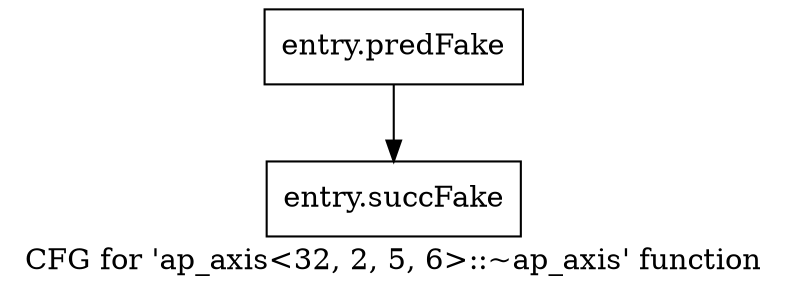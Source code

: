 digraph "CFG for 'ap_axis\<32, 2, 5, 6\>::~ap_axis' function" {
	label="CFG for 'ap_axis\<32, 2, 5, 6\>::~ap_axis' function";

	Node0x478e2f0 [shape=record,filename="",linenumber="",label="{entry.predFake}"];
	Node0x478e2f0 -> Node0x47767b0[ callList="" memoryops="" filename="/proj/xbuilds/2019.2_0801_1/installs/lin64/Scout/HEAD/include/ap_axi_sdata.h"];
	Node0x47767b0 [shape=record,filename="/proj/xbuilds/2019.2_0801_1/installs/lin64/Scout/HEAD/include/ap_axi_sdata.h",linenumber="44",label="{entry.succFake}"];
}
